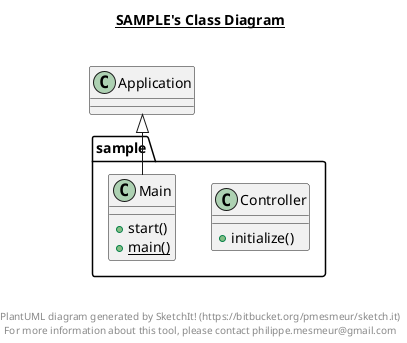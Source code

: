 @startuml

title __SAMPLE's Class Diagram__\n

  package sample {
    class Controller {
        + initialize()
    }
  }
  

  package sample {
    class Main {
        + start()
        {static} + main()
    }
  }
  

  Main -up-|> Application


right footer


PlantUML diagram generated by SketchIt! (https://bitbucket.org/pmesmeur/sketch.it)
For more information about this tool, please contact philippe.mesmeur@gmail.com
endfooter

@enduml
